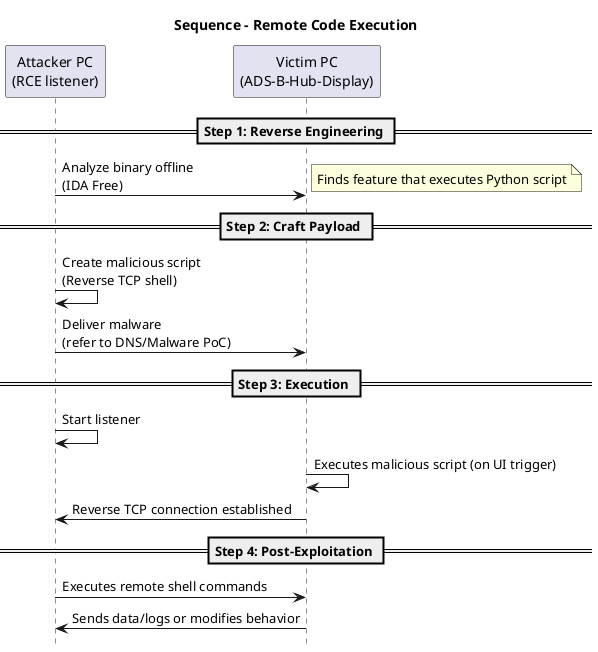 @startuml
'!pragma layout smetana
hide footbox
skinparam borderColor Black
skinparam shadowing false

title Sequence – Remote Code Execution

participant "Attacker PC\n(RCE listener)" as AttackerPC
participant "Victim PC\n(ADS-B-Hub-Display)" as Victim

== Step 1: Reverse Engineering ==
AttackerPC -> Victim : Analyze binary offline \n(IDA Free)
note right: Finds feature that executes Python script

== Step 2: Craft Payload ==
AttackerPC -> AttackerPC : Create malicious script \n(Reverse TCP shell)
AttackerPC -> Victim : Deliver malware \n(refer to DNS/Malware PoC)

== Step 3: Execution ==
AttackerPC -> AttackerPC : Start listener
Victim -> Victim : Executes malicious script (on UI trigger)
Victim -> AttackerPC : Reverse TCP connection established

== Step 4: Post-Exploitation ==
AttackerPC -> Victim : Executes remote shell commands
Victim -> AttackerPC : Sends data/logs or modifies behavior

@enduml
